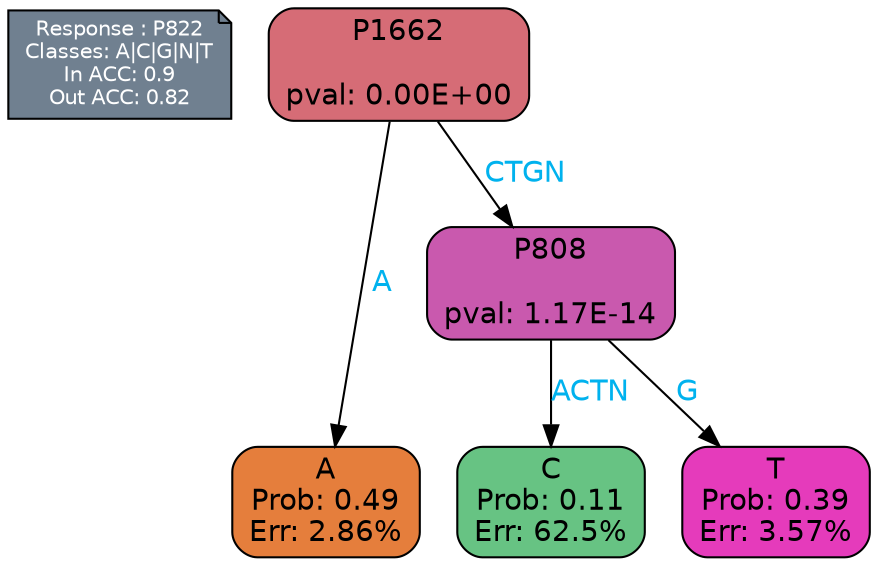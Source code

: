 digraph Tree {
node [shape=box, style="filled, rounded", color="black", fontname=helvetica] ;
graph [ranksep=equally, splines=polylines, bgcolor=transparent, dpi=600] ;
edge [fontname=helvetica] ;
LEGEND [label="Response : P822
Classes: A|C|G|N|T
In ACC: 0.9
Out ACC: 0.82
",shape=note,align=left,style=filled,fillcolor="slategray",fontcolor="white",fontsize=10];1 [label="P1662

pval: 0.00E+00", fillcolor="#d66c76"] ;
2 [label="A
Prob: 0.49
Err: 2.86%", fillcolor="#e57e3c"] ;
3 [label="P808

pval: 1.17E-14", fillcolor="#c959ae"] ;
4 [label="C
Prob: 0.11
Err: 62.5%", fillcolor="#67c383"] ;
5 [label="T
Prob: 0.39
Err: 3.57%", fillcolor="#e53bbb"] ;
1 -> 2 [label="A",fontcolor=deepskyblue2] ;
1 -> 3 [label="CTGN",fontcolor=deepskyblue2] ;
3 -> 4 [label="ACTN",fontcolor=deepskyblue2] ;
3 -> 5 [label="G",fontcolor=deepskyblue2] ;
{rank = same; 2;4;5;}{rank = same; LEGEND;1;}}